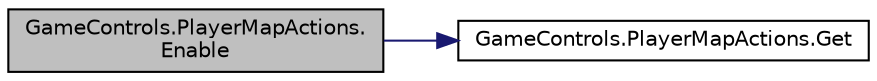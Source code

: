 digraph "GameControls.PlayerMapActions.Enable"
{
 // LATEX_PDF_SIZE
  edge [fontname="Helvetica",fontsize="10",labelfontname="Helvetica",labelfontsize="10"];
  node [fontname="Helvetica",fontsize="10",shape=record];
  rankdir="LR";
  Node1 [label="GameControls.PlayerMapActions.\lEnable",height=0.2,width=0.4,color="black", fillcolor="grey75", style="filled", fontcolor="black",tooltip=" "];
  Node1 -> Node2 [color="midnightblue",fontsize="10",style="solid",fontname="Helvetica"];
  Node2 [label="GameControls.PlayerMapActions.Get",height=0.2,width=0.4,color="black", fillcolor="white", style="filled",URL="$struct_game_controls_1_1_player_map_actions.html#af9a01553f65e1c252e5ad4a32faac2d0",tooltip=" "];
}
